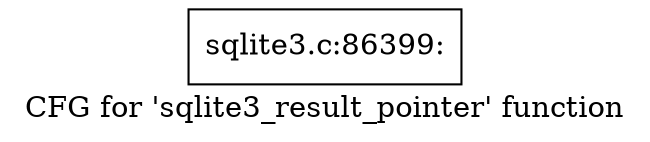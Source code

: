 digraph "CFG for 'sqlite3_result_pointer' function" {
	label="CFG for 'sqlite3_result_pointer' function";

	Node0x55c0f5445320 [shape=record,label="{sqlite3.c:86399:}"];
}
